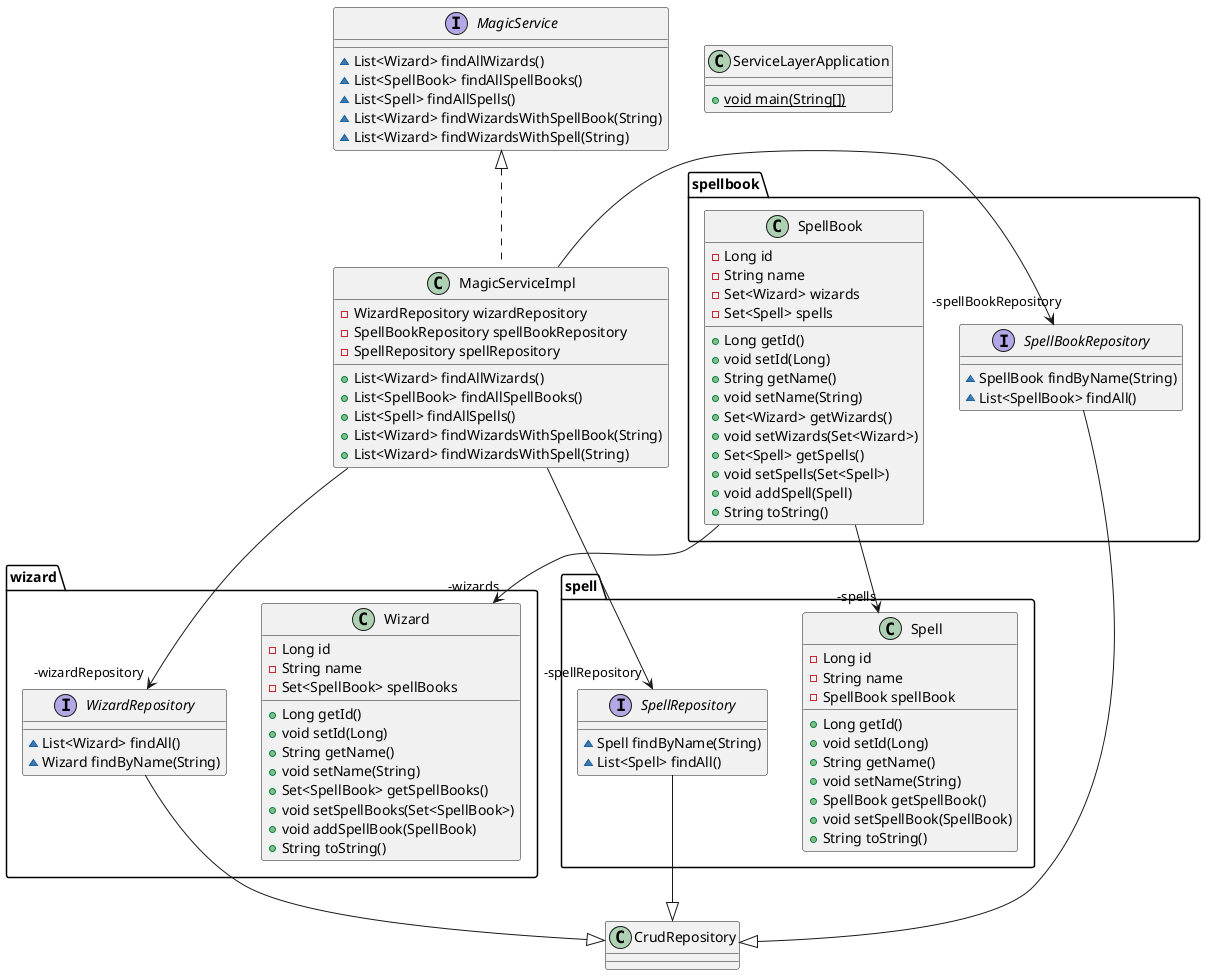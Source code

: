 @startuml
class ServiceLayerApplication {
+ {static} void main(String[])
}
interface MagicService {
~ List<Wizard> findAllWizards()
~ List<SpellBook> findAllSpellBooks()
~ List<Spell> findAllSpells()
~ List<Wizard> findWizardsWithSpellBook(String)
~ List<Wizard> findWizardsWithSpell(String)
}
package spellbook{
	interface SpellBookRepository {
	~ SpellBook findByName(String)
	~ List<SpellBook> findAll()
	}
	class SpellBook {
	- Long id
	- String name
	- Set<Wizard> wizards
	- Set<Spell> spells
	+ Long getId()
	+ void setId(Long)
	+ String getName()
	+ void setName(String)
	+ Set<Wizard> getWizards()
	+ void setWizards(Set<Wizard>)
	+ Set<Spell> getSpells()
	+ void setSpells(Set<Spell>)
	+ void addSpell(Spell)
	+ String toString()
	}
}
package spell {
	class Spell {
	- Long id
	- String name
	- SpellBook spellBook
	+ Long getId()
	+ void setId(Long)
	+ String getName()
	+ void setName(String)
	+ SpellBook getSpellBook()
	+ void setSpellBook(SpellBook)
	+ String toString()
	}
	interface SpellRepository {
	~ Spell findByName(String)
	~ List<Spell> findAll()
	}
}

package wizard {
	class Wizard {
	- Long id
	- String name
	- Set<SpellBook> spellBooks
	+ Long getId()
	+ void setId(Long)
	+ String getName()
	+ void setName(String)
	+ Set<SpellBook> getSpellBooks()
	+ void setSpellBooks(Set<SpellBook>)
	+ void addSpellBook(SpellBook)
	+ String toString()
	}
	interface WizardRepository {
    ~ List<Wizard> findAll()
    ~ Wizard findByName(String)
    }
}
class MagicServiceImpl {
- WizardRepository wizardRepository
- SpellBookRepository spellBookRepository
- SpellRepository spellRepository
+ List<Wizard> findAllWizards()
+ List<SpellBook> findAllSpellBooks()
+ List<Spell> findAllSpells()
+ List<Wizard> findWizardsWithSpellBook(String)
+ List<Wizard> findWizardsWithSpell(String)
}


CrudRepository <|-up- WizardRepository
CrudRepository <|-up- SpellRepository
CrudRepository <|-up- SpellBookRepository
MagicService <|.. MagicServiceImpl

MagicServiceImpl -left->  "-spellRepository" SpellRepository
MagicServiceImpl -down->  "-wizardRepository" WizardRepository
MagicServiceImpl -right->  "-spellBookRepository" SpellBookRepository

SpellBook -->  "-spells" Spell
SpellBook -->  "-wizards" Wizard
@enduml